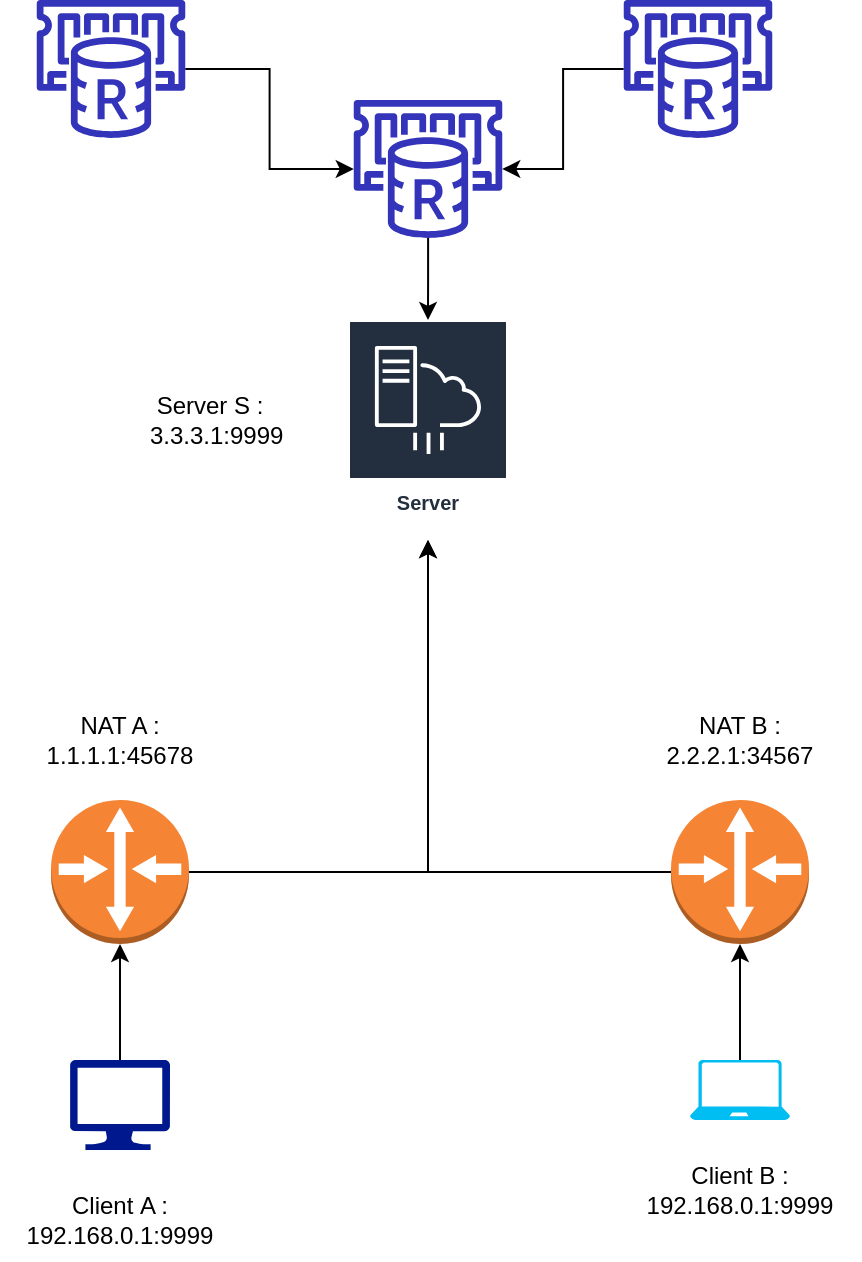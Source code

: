 <mxfile version="12.2.4" pages="1"><diagram id="4V8Q3F36MsAP6N5EoQ-4" name="Page-1"><mxGraphModel dx="583" dy="501" grid="1" gridSize="10" guides="1" tooltips="1" connect="1" arrows="1" fold="1" page="1" pageScale="1" pageWidth="827" pageHeight="1169" math="0" shadow="0"><root><mxCell id="0"/><mxCell id="1" parent="0"/><mxCell id="13" style="edgeStyle=orthogonalEdgeStyle;rounded=0;orthogonalLoop=1;jettySize=auto;html=1;exitX=0.5;exitY=0;exitDx=0;exitDy=0;exitPerimeter=0;entryX=0.5;entryY=1;entryDx=0;entryDy=0;entryPerimeter=0;" parent="1" source="2" target="6" edge="1"><mxGeometry relative="1" as="geometry"/></mxCell><mxCell id="2" value="" style="aspect=fixed;pointerEvents=1;shadow=0;dashed=0;html=1;strokeColor=none;labelPosition=center;verticalLabelPosition=bottom;verticalAlign=top;align=center;fillColor=#00188D;shape=mxgraph.azure.computer" parent="1" vertex="1"><mxGeometry x="90" y="550" width="50" height="45" as="geometry"/></mxCell><mxCell id="17" style="edgeStyle=orthogonalEdgeStyle;rounded=0;orthogonalLoop=1;jettySize=auto;html=1;exitX=0.5;exitY=0;exitDx=0;exitDy=0;exitPerimeter=0;entryX=0.5;entryY=1;entryDx=0;entryDy=0;entryPerimeter=0;" parent="1" source="5" target="7" edge="1"><mxGeometry relative="1" as="geometry"/></mxCell><mxCell id="5" value="" style="verticalLabelPosition=bottom;html=1;verticalAlign=top;align=center;strokeColor=none;fillColor=#00BEF2;shape=mxgraph.azure.laptop;pointerEvents=1;" parent="1" vertex="1"><mxGeometry x="400" y="550" width="50" height="30" as="geometry"/></mxCell><mxCell id="14" style="edgeStyle=orthogonalEdgeStyle;rounded=0;orthogonalLoop=1;jettySize=auto;html=1;" parent="1" source="6" target="9" edge="1"><mxGeometry relative="1" as="geometry"><mxPoint x="115" y="150" as="targetPoint"/></mxGeometry></mxCell><mxCell id="6" value="" style="outlineConnect=0;dashed=0;verticalLabelPosition=bottom;verticalAlign=top;align=center;html=1;shape=mxgraph.aws3.router;fillColor=#F58534;gradientColor=none;" parent="1" vertex="1"><mxGeometry x="80.5" y="420" width="69" height="72" as="geometry"/></mxCell><mxCell id="16" style="edgeStyle=orthogonalEdgeStyle;rounded=0;orthogonalLoop=1;jettySize=auto;html=1;exitX=0;exitY=0.5;exitDx=0;exitDy=0;exitPerimeter=0;" parent="1" source="7" target="9" edge="1"><mxGeometry relative="1" as="geometry"/></mxCell><mxCell id="7" value="" style="outlineConnect=0;dashed=0;verticalLabelPosition=bottom;verticalAlign=top;align=center;html=1;shape=mxgraph.aws3.router;fillColor=#F58534;gradientColor=none;" parent="1" vertex="1"><mxGeometry x="390.5" y="420" width="69" height="72" as="geometry"/></mxCell><mxCell id="9" value="&lt;p style=&quot;line-height: 100%&quot;&gt;Server&lt;br&gt;&lt;/p&gt;" style="outlineConnect=0;fontColor=#232F3E;gradientColor=none;strokeColor=#ffffff;fillColor=#232F3E;dashed=0;verticalLabelPosition=middle;verticalAlign=bottom;align=center;html=1;whiteSpace=wrap;fontSize=10;fontStyle=1;spacing=3;shape=mxgraph.aws4.productIcon;prIcon=mxgraph.aws4.server_migration_service;" parent="1" vertex="1"><mxGeometry x="229" y="180" width="80" height="110" as="geometry"/></mxCell><UserObject label="NAT A : &lt;br&gt;1.1.1.1:45678" placeholders="1" name="Variable" id="18"><mxCell style="text;html=1;strokeColor=none;fillColor=none;align=center;verticalAlign=middle;whiteSpace=wrap;overflow=hidden;" parent="1" vertex="1"><mxGeometry x="55" y="370" width="120" height="40" as="geometry"/></mxCell></UserObject><UserObject label="NAT B : &lt;br&gt;2.2.2.1:34567" placeholders="1" name="Variable" id="19"><mxCell style="text;html=1;strokeColor=none;fillColor=none;align=center;verticalAlign=middle;whiteSpace=wrap;overflow=hidden;" parent="1" vertex="1"><mxGeometry x="365" y="370" width="120" height="40" as="geometry"/></mxCell></UserObject><UserObject label="Client&amp;nbsp;A : 192.168.0.1:9999" placeholders="1" name="Variable" id="20"><mxCell style="text;html=1;strokeColor=none;fillColor=none;align=center;verticalAlign=middle;whiteSpace=wrap;overflow=hidden;" parent="1" vertex="1"><mxGeometry x="55" y="610" width="120" height="40" as="geometry"/></mxCell></UserObject><UserObject label="Client B : 192.168.0.1:9999" placeholders="1" name="Variable" id="21"><mxCell style="text;html=1;strokeColor=none;fillColor=none;align=center;verticalAlign=middle;whiteSpace=wrap;overflow=hidden;" parent="1" vertex="1"><mxGeometry x="365" y="595" width="120" height="40" as="geometry"/></mxCell></UserObject><UserObject label="Server S : &lt;br&gt;&amp;nbsp; 3.3.3.1:9999" placeholders="1" name="Variable" id="22"><mxCell style="text;html=1;strokeColor=none;fillColor=none;align=center;verticalAlign=middle;whiteSpace=wrap;overflow=hidden;" parent="1" vertex="1"><mxGeometry x="100" y="209.5" width="120" height="40" as="geometry"/></mxCell></UserObject><mxCell id="25" value="" style="edgeStyle=orthogonalEdgeStyle;rounded=0;orthogonalLoop=1;jettySize=auto;html=1;" parent="1" source="23" target="24" edge="1"><mxGeometry relative="1" as="geometry"/></mxCell><mxCell id="23" value="" style="outlineConnect=0;fontColor=#232F3E;gradientColor=none;fillColor=#3334B9;strokeColor=none;dashed=0;verticalLabelPosition=bottom;verticalAlign=top;align=center;html=1;fontSize=12;fontStyle=0;aspect=fixed;pointerEvents=1;shape=mxgraph.aws4.elasticache_for_redis;" parent="1" vertex="1"><mxGeometry x="71.5" y="20" width="78" height="69" as="geometry"/></mxCell><mxCell id="29" value="" style="edgeStyle=orthogonalEdgeStyle;rounded=0;orthogonalLoop=1;jettySize=auto;html=1;" parent="1" source="24" target="9" edge="1"><mxGeometry relative="1" as="geometry"/></mxCell><mxCell id="24" value="" style="outlineConnect=0;fontColor=#232F3E;gradientColor=none;fillColor=#3334B9;strokeColor=none;dashed=0;verticalLabelPosition=bottom;verticalAlign=top;align=center;html=1;fontSize=12;fontStyle=0;aspect=fixed;pointerEvents=1;shape=mxgraph.aws4.elasticache_for_redis;" parent="1" vertex="1"><mxGeometry x="230" y="70" width="78" height="69" as="geometry"/></mxCell><mxCell id="28" value="" style="edgeStyle=orthogonalEdgeStyle;rounded=0;orthogonalLoop=1;jettySize=auto;html=1;" parent="1" source="26" target="24" edge="1"><mxGeometry relative="1" as="geometry"><mxPoint x="285" y="54.5" as="targetPoint"/></mxGeometry></mxCell><mxCell id="26" value="" style="outlineConnect=0;fontColor=#232F3E;gradientColor=none;fillColor=#3334B9;strokeColor=none;dashed=0;verticalLabelPosition=bottom;verticalAlign=top;align=center;html=1;fontSize=12;fontStyle=0;aspect=fixed;pointerEvents=1;shape=mxgraph.aws4.elasticache_for_redis;" parent="1" vertex="1"><mxGeometry x="365" y="20" width="78" height="69" as="geometry"/></mxCell></root></mxGraphModel></diagram></mxfile>